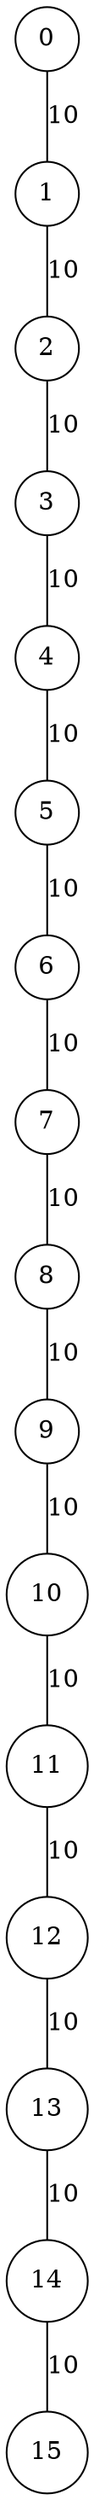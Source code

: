 graph qubit_interaction_graph {
    node [shape=circle];
    0 -- 1 [label=10];
    1 -- 2 [label=10];
    2 -- 3 [label=10];
    3 -- 4 [label=10];
    4 -- 5 [label=10];
    5 -- 6 [label=10];
    6 -- 7 [label=10];
    7 -- 8 [label=10];
    8 -- 9 [label=10];
    9 -- 10 [label=10];
    10 -- 11 [label=10];
    11 -- 12 [label=10];
    12 -- 13 [label=10];
    13 -- 14 [label=10];
    14 -- 15 [label=10];
}